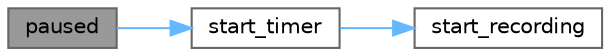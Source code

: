 digraph "paused"
{
 // LATEX_PDF_SIZE
  bgcolor="transparent";
  edge [fontname=Helvetica,fontsize=10,labelfontname=Helvetica,labelfontsize=10];
  node [fontname=Helvetica,fontsize=10,shape=box,height=0.2,width=0.4];
  rankdir="LR";
  Node1 [id="Node000001",label="paused",height=0.2,width=0.4,color="gray40", fillcolor="grey60", style="filled", fontcolor="black",tooltip=" "];
  Node1 -> Node2 [id="edge1_Node000001_Node000002",color="steelblue1",style="solid",tooltip=" "];
  Node2 [id="Node000002",label="start_timer",height=0.2,width=0.4,color="grey40", fillcolor="white", style="filled",URL="$a00150.html#a18b9423164131f6a5cb5cb80069e0d2f",tooltip=" "];
  Node2 -> Node3 [id="edge2_Node000002_Node000003",color="steelblue1",style="solid",tooltip=" "];
  Node3 [id="Node000003",label="start_recording",height=0.2,width=0.4,color="grey40", fillcolor="white", style="filled",URL="$a00150.html#af1d3c1fa3e44db6ab404e162bd264d00",tooltip="User input logging starts here #."];
}

